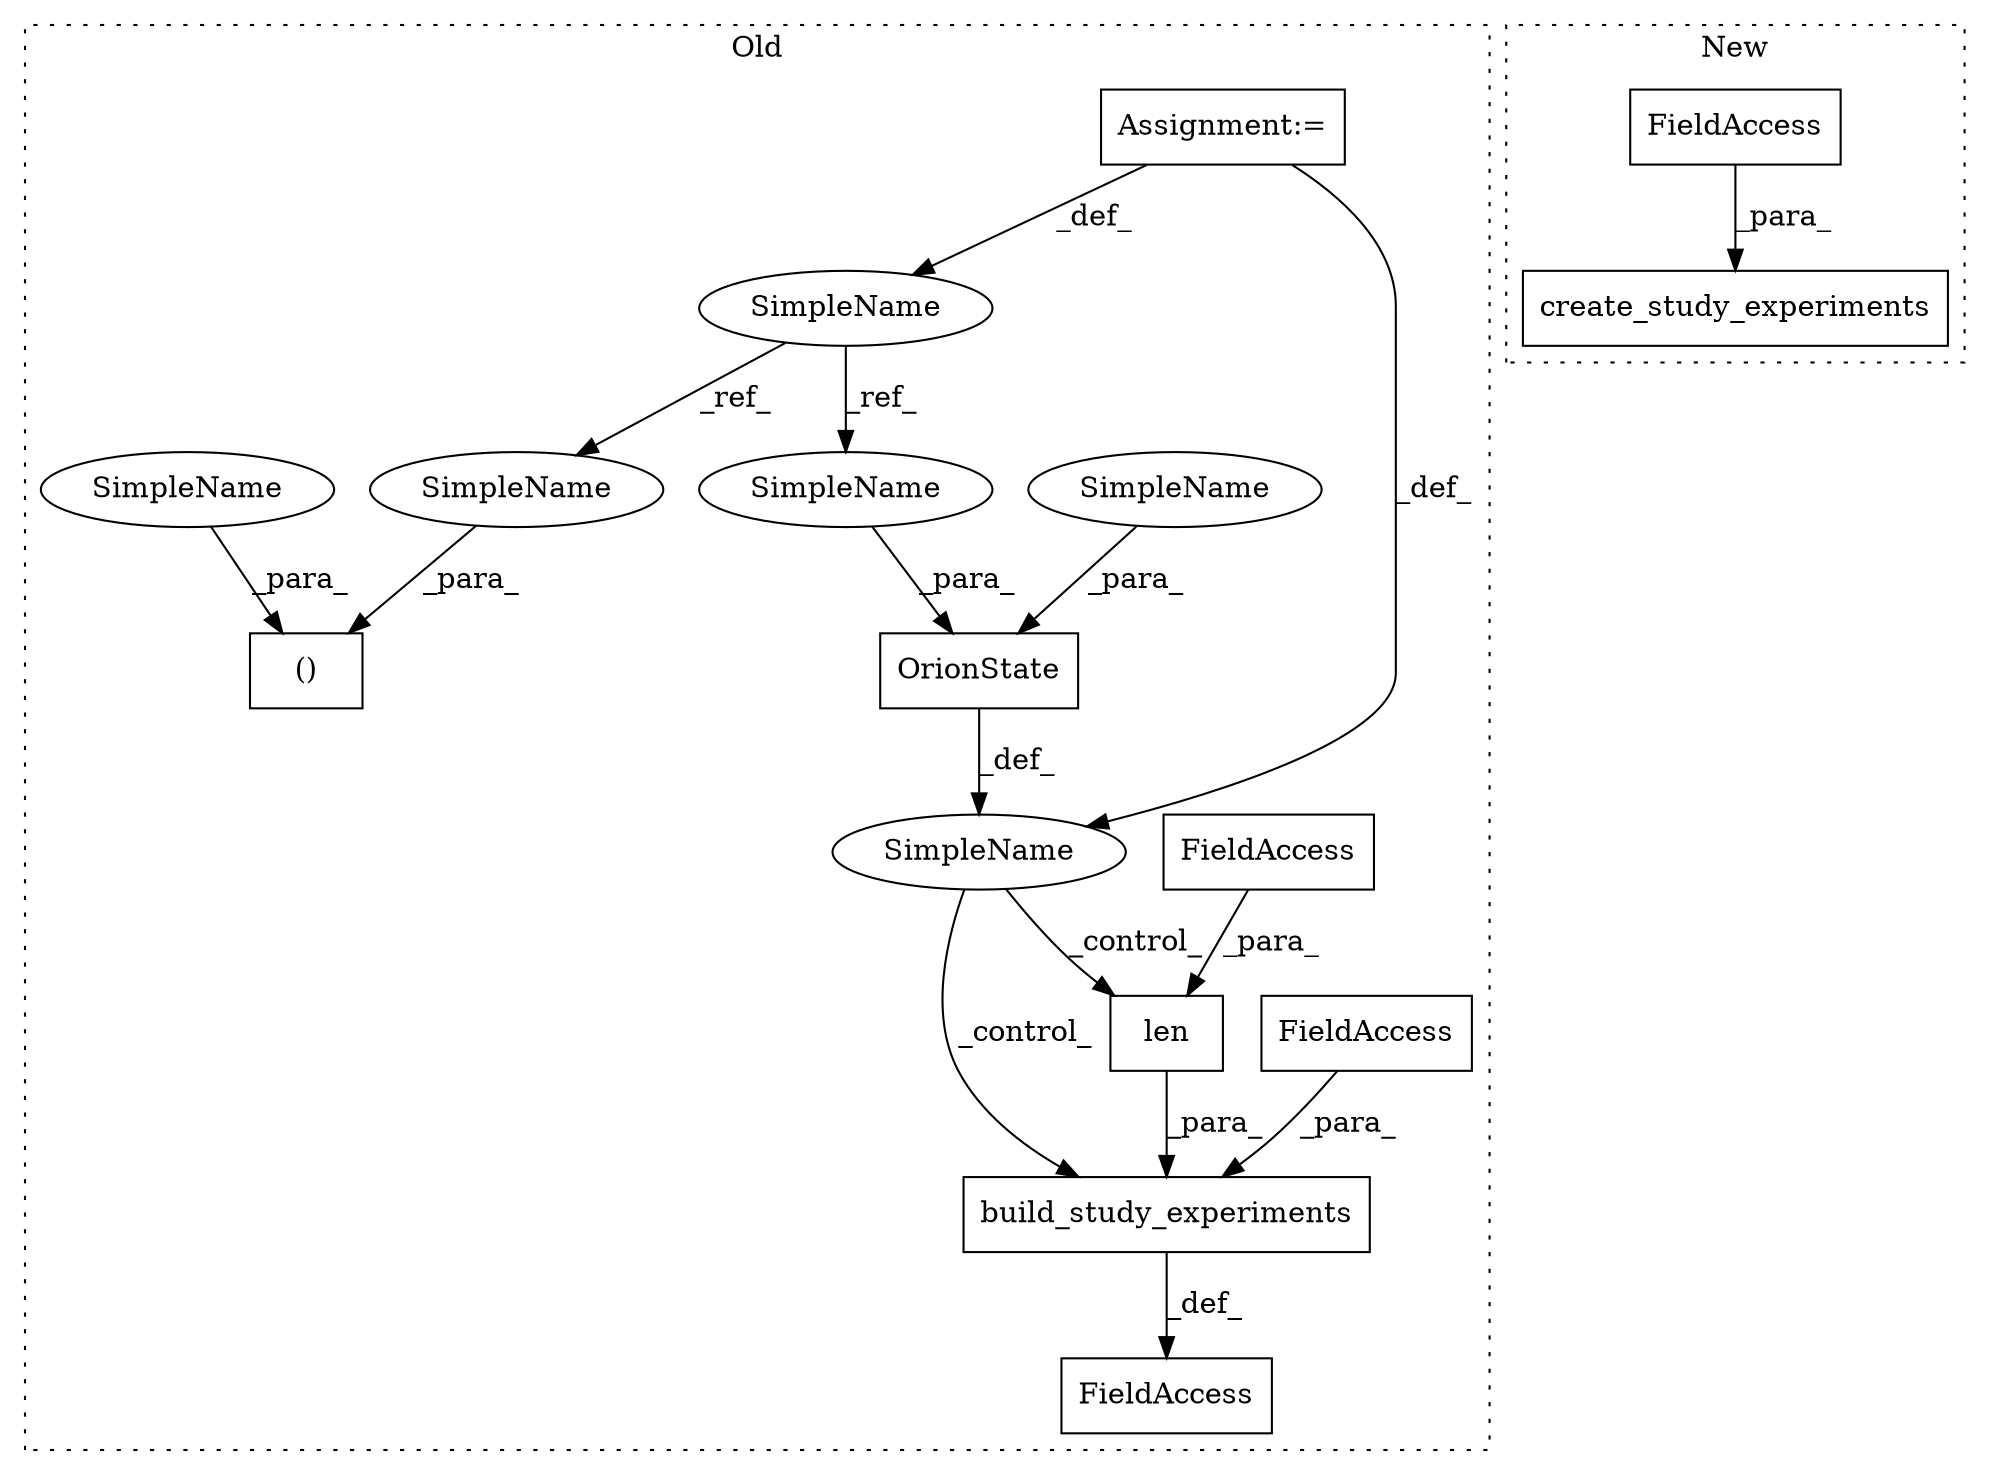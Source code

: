 digraph G {
subgraph cluster0 {
1 [label="len" a="32" s="6508,6532" l="4,1" shape="box"];
3 [label="build_study_experiments" a="32" s="6484,6545" l="24,1" shape="box"];
4 [label="OrionState" a="32" s="6420,6450" l="11,1" shape="box"];
5 [label="FieldAccess" a="22" s="6461" l="22" shape="box"];
7 [label="FieldAccess" a="22" s="6512" l="20" shape="box"];
8 [label="FieldAccess" a="22" s="6534" l="11" shape="box"];
9 [label="SimpleName" a="42" s="6306" l="8" shape="ellipse"];
10 [label="()" a="106" s="6345" l="31" shape="box"];
11 [label="SimpleName" a="42" s="" l="" shape="ellipse"];
12 [label="Assignment:=" a="7" s="6306" l="8" shape="box"];
13 [label="SimpleName" a="42" s="6431" l="8" shape="ellipse"];
14 [label="SimpleName" a="42" s="6345" l="8" shape="ellipse"];
15 [label="SimpleName" a="42" s="6366" l="10" shape="ellipse"];
16 [label="SimpleName" a="42" s="6440" l="10" shape="ellipse"];
label = "Old";
style="dotted";
}
subgraph cluster1 {
2 [label="create_study_experiments" a="32" s="5334,5383" l="25,1" shape="box"];
6 [label="FieldAccess" a="22" s="5359" l="24" shape="box"];
label = "New";
style="dotted";
}
1 -> 3 [label="_para_"];
3 -> 5 [label="_def_"];
4 -> 11 [label="_def_"];
6 -> 2 [label="_para_"];
7 -> 1 [label="_para_"];
8 -> 3 [label="_para_"];
9 -> 14 [label="_ref_"];
9 -> 13 [label="_ref_"];
11 -> 1 [label="_control_"];
11 -> 3 [label="_control_"];
12 -> 9 [label="_def_"];
12 -> 11 [label="_def_"];
13 -> 4 [label="_para_"];
14 -> 10 [label="_para_"];
15 -> 10 [label="_para_"];
16 -> 4 [label="_para_"];
}